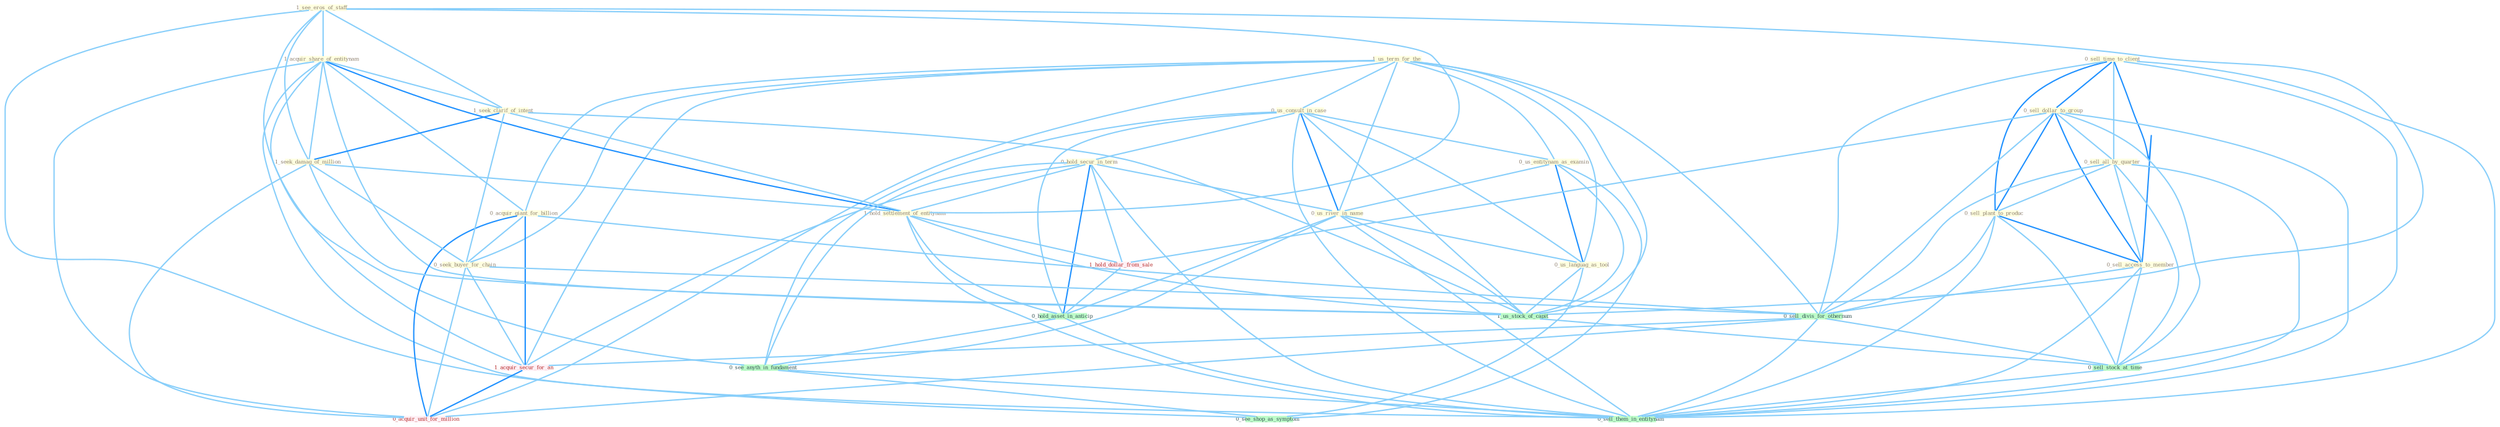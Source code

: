 Graph G{ 
    node
    [shape=polygon,style=filled,width=.5,height=.06,color="#BDFCC9",fixedsize=true,fontsize=4,
    fontcolor="#2f4f4f"];
    {node
    [color="#ffffe0", fontcolor="#8b7d6b"] "1_us_term_for_the " "1_see_eros_of_staff " "1_acquir_share_of_entitynam " "0_acquir_giant_for_billion " "0_us_consult_in_case " "1_seek_clarif_of_intent " "0_us_entitynam_as_examin " "0_hold_secur_in_term " "0_sell_time_to_client " "0_sell_dollar_to_group " "0_us_river_in_name " "1_seek_damag_of_million " "0_sell_all_by_quarter " "0_seek_buyer_for_chain " "0_sell_plant_to_produc " "0_us_languag_as_tool " "1_hold_settlement_of_entitynam " "0_sell_access_to_member "}
{node [color="#fff0f5", fontcolor="#b22222"] "1_acquir_secur_for_an " "1_hold_dollar_from_sale " "0_acquir_unit_for_million "}
edge [color="#B0E2FF"];

	"1_us_term_for_the " -- "0_acquir_giant_for_billion " [w="1", color="#87cefa" ];
	"1_us_term_for_the " -- "0_us_consult_in_case " [w="1", color="#87cefa" ];
	"1_us_term_for_the " -- "0_us_entitynam_as_examin " [w="1", color="#87cefa" ];
	"1_us_term_for_the " -- "0_us_river_in_name " [w="1", color="#87cefa" ];
	"1_us_term_for_the " -- "0_seek_buyer_for_chain " [w="1", color="#87cefa" ];
	"1_us_term_for_the " -- "0_us_languag_as_tool " [w="1", color="#87cefa" ];
	"1_us_term_for_the " -- "0_sell_divis_for_othernum " [w="1", color="#87cefa" ];
	"1_us_term_for_the " -- "1_acquir_secur_for_an " [w="1", color="#87cefa" ];
	"1_us_term_for_the " -- "1_us_stock_of_capit " [w="1", color="#87cefa" ];
	"1_us_term_for_the " -- "0_acquir_unit_for_million " [w="1", color="#87cefa" ];
	"1_see_eros_of_staff " -- "1_acquir_share_of_entitynam " [w="1", color="#87cefa" ];
	"1_see_eros_of_staff " -- "1_seek_clarif_of_intent " [w="1", color="#87cefa" ];
	"1_see_eros_of_staff " -- "1_seek_damag_of_million " [w="1", color="#87cefa" ];
	"1_see_eros_of_staff " -- "1_hold_settlement_of_entitynam " [w="1", color="#87cefa" ];
	"1_see_eros_of_staff " -- "1_us_stock_of_capit " [w="1", color="#87cefa" ];
	"1_see_eros_of_staff " -- "0_see_anyth_in_fundament " [w="1", color="#87cefa" ];
	"1_see_eros_of_staff " -- "0_see_shop_as_symptom " [w="1", color="#87cefa" ];
	"1_acquir_share_of_entitynam " -- "0_acquir_giant_for_billion " [w="1", color="#87cefa" ];
	"1_acquir_share_of_entitynam " -- "1_seek_clarif_of_intent " [w="1", color="#87cefa" ];
	"1_acquir_share_of_entitynam " -- "1_seek_damag_of_million " [w="1", color="#87cefa" ];
	"1_acquir_share_of_entitynam " -- "1_hold_settlement_of_entitynam " [w="2", color="#1e90ff" , len=0.8];
	"1_acquir_share_of_entitynam " -- "1_acquir_secur_for_an " [w="1", color="#87cefa" ];
	"1_acquir_share_of_entitynam " -- "1_us_stock_of_capit " [w="1", color="#87cefa" ];
	"1_acquir_share_of_entitynam " -- "0_acquir_unit_for_million " [w="1", color="#87cefa" ];
	"1_acquir_share_of_entitynam " -- "0_sell_them_in_entitynam " [w="1", color="#87cefa" ];
	"0_acquir_giant_for_billion " -- "0_seek_buyer_for_chain " [w="1", color="#87cefa" ];
	"0_acquir_giant_for_billion " -- "0_sell_divis_for_othernum " [w="1", color="#87cefa" ];
	"0_acquir_giant_for_billion " -- "1_acquir_secur_for_an " [w="2", color="#1e90ff" , len=0.8];
	"0_acquir_giant_for_billion " -- "0_acquir_unit_for_million " [w="2", color="#1e90ff" , len=0.8];
	"0_us_consult_in_case " -- "0_us_entitynam_as_examin " [w="1", color="#87cefa" ];
	"0_us_consult_in_case " -- "0_hold_secur_in_term " [w="1", color="#87cefa" ];
	"0_us_consult_in_case " -- "0_us_river_in_name " [w="2", color="#1e90ff" , len=0.8];
	"0_us_consult_in_case " -- "0_us_languag_as_tool " [w="1", color="#87cefa" ];
	"0_us_consult_in_case " -- "1_us_stock_of_capit " [w="1", color="#87cefa" ];
	"0_us_consult_in_case " -- "0_hold_asset_in_anticip " [w="1", color="#87cefa" ];
	"0_us_consult_in_case " -- "0_see_anyth_in_fundament " [w="1", color="#87cefa" ];
	"0_us_consult_in_case " -- "0_sell_them_in_entitynam " [w="1", color="#87cefa" ];
	"1_seek_clarif_of_intent " -- "1_seek_damag_of_million " [w="2", color="#1e90ff" , len=0.8];
	"1_seek_clarif_of_intent " -- "0_seek_buyer_for_chain " [w="1", color="#87cefa" ];
	"1_seek_clarif_of_intent " -- "1_hold_settlement_of_entitynam " [w="1", color="#87cefa" ];
	"1_seek_clarif_of_intent " -- "1_us_stock_of_capit " [w="1", color="#87cefa" ];
	"0_us_entitynam_as_examin " -- "0_us_river_in_name " [w="1", color="#87cefa" ];
	"0_us_entitynam_as_examin " -- "0_us_languag_as_tool " [w="2", color="#1e90ff" , len=0.8];
	"0_us_entitynam_as_examin " -- "1_us_stock_of_capit " [w="1", color="#87cefa" ];
	"0_us_entitynam_as_examin " -- "0_see_shop_as_symptom " [w="1", color="#87cefa" ];
	"0_hold_secur_in_term " -- "0_us_river_in_name " [w="1", color="#87cefa" ];
	"0_hold_secur_in_term " -- "1_hold_settlement_of_entitynam " [w="1", color="#87cefa" ];
	"0_hold_secur_in_term " -- "1_acquir_secur_for_an " [w="1", color="#87cefa" ];
	"0_hold_secur_in_term " -- "1_hold_dollar_from_sale " [w="1", color="#87cefa" ];
	"0_hold_secur_in_term " -- "0_hold_asset_in_anticip " [w="2", color="#1e90ff" , len=0.8];
	"0_hold_secur_in_term " -- "0_see_anyth_in_fundament " [w="1", color="#87cefa" ];
	"0_hold_secur_in_term " -- "0_sell_them_in_entitynam " [w="1", color="#87cefa" ];
	"0_sell_time_to_client " -- "0_sell_dollar_to_group " [w="2", color="#1e90ff" , len=0.8];
	"0_sell_time_to_client " -- "0_sell_all_by_quarter " [w="1", color="#87cefa" ];
	"0_sell_time_to_client " -- "0_sell_plant_to_produc " [w="2", color="#1e90ff" , len=0.8];
	"0_sell_time_to_client " -- "0_sell_access_to_member " [w="2", color="#1e90ff" , len=0.8];
	"0_sell_time_to_client " -- "0_sell_divis_for_othernum " [w="1", color="#87cefa" ];
	"0_sell_time_to_client " -- "0_sell_stock_at_time " [w="1", color="#87cefa" ];
	"0_sell_time_to_client " -- "0_sell_them_in_entitynam " [w="1", color="#87cefa" ];
	"0_sell_dollar_to_group " -- "0_sell_all_by_quarter " [w="1", color="#87cefa" ];
	"0_sell_dollar_to_group " -- "0_sell_plant_to_produc " [w="2", color="#1e90ff" , len=0.8];
	"0_sell_dollar_to_group " -- "0_sell_access_to_member " [w="2", color="#1e90ff" , len=0.8];
	"0_sell_dollar_to_group " -- "0_sell_divis_for_othernum " [w="1", color="#87cefa" ];
	"0_sell_dollar_to_group " -- "1_hold_dollar_from_sale " [w="1", color="#87cefa" ];
	"0_sell_dollar_to_group " -- "0_sell_stock_at_time " [w="1", color="#87cefa" ];
	"0_sell_dollar_to_group " -- "0_sell_them_in_entitynam " [w="1", color="#87cefa" ];
	"0_us_river_in_name " -- "0_us_languag_as_tool " [w="1", color="#87cefa" ];
	"0_us_river_in_name " -- "1_us_stock_of_capit " [w="1", color="#87cefa" ];
	"0_us_river_in_name " -- "0_hold_asset_in_anticip " [w="1", color="#87cefa" ];
	"0_us_river_in_name " -- "0_see_anyth_in_fundament " [w="1", color="#87cefa" ];
	"0_us_river_in_name " -- "0_sell_them_in_entitynam " [w="1", color="#87cefa" ];
	"1_seek_damag_of_million " -- "0_seek_buyer_for_chain " [w="1", color="#87cefa" ];
	"1_seek_damag_of_million " -- "1_hold_settlement_of_entitynam " [w="1", color="#87cefa" ];
	"1_seek_damag_of_million " -- "1_us_stock_of_capit " [w="1", color="#87cefa" ];
	"1_seek_damag_of_million " -- "0_acquir_unit_for_million " [w="1", color="#87cefa" ];
	"0_sell_all_by_quarter " -- "0_sell_plant_to_produc " [w="1", color="#87cefa" ];
	"0_sell_all_by_quarter " -- "0_sell_access_to_member " [w="1", color="#87cefa" ];
	"0_sell_all_by_quarter " -- "0_sell_divis_for_othernum " [w="1", color="#87cefa" ];
	"0_sell_all_by_quarter " -- "0_sell_stock_at_time " [w="1", color="#87cefa" ];
	"0_sell_all_by_quarter " -- "0_sell_them_in_entitynam " [w="1", color="#87cefa" ];
	"0_seek_buyer_for_chain " -- "0_sell_divis_for_othernum " [w="1", color="#87cefa" ];
	"0_seek_buyer_for_chain " -- "1_acquir_secur_for_an " [w="1", color="#87cefa" ];
	"0_seek_buyer_for_chain " -- "0_acquir_unit_for_million " [w="1", color="#87cefa" ];
	"0_sell_plant_to_produc " -- "0_sell_access_to_member " [w="2", color="#1e90ff" , len=0.8];
	"0_sell_plant_to_produc " -- "0_sell_divis_for_othernum " [w="1", color="#87cefa" ];
	"0_sell_plant_to_produc " -- "0_sell_stock_at_time " [w="1", color="#87cefa" ];
	"0_sell_plant_to_produc " -- "0_sell_them_in_entitynam " [w="1", color="#87cefa" ];
	"0_us_languag_as_tool " -- "1_us_stock_of_capit " [w="1", color="#87cefa" ];
	"0_us_languag_as_tool " -- "0_see_shop_as_symptom " [w="1", color="#87cefa" ];
	"1_hold_settlement_of_entitynam " -- "1_us_stock_of_capit " [w="1", color="#87cefa" ];
	"1_hold_settlement_of_entitynam " -- "1_hold_dollar_from_sale " [w="1", color="#87cefa" ];
	"1_hold_settlement_of_entitynam " -- "0_hold_asset_in_anticip " [w="1", color="#87cefa" ];
	"1_hold_settlement_of_entitynam " -- "0_sell_them_in_entitynam " [w="1", color="#87cefa" ];
	"0_sell_access_to_member " -- "0_sell_divis_for_othernum " [w="1", color="#87cefa" ];
	"0_sell_access_to_member " -- "0_sell_stock_at_time " [w="1", color="#87cefa" ];
	"0_sell_access_to_member " -- "0_sell_them_in_entitynam " [w="1", color="#87cefa" ];
	"0_sell_divis_for_othernum " -- "1_acquir_secur_for_an " [w="1", color="#87cefa" ];
	"0_sell_divis_for_othernum " -- "0_sell_stock_at_time " [w="1", color="#87cefa" ];
	"0_sell_divis_for_othernum " -- "0_acquir_unit_for_million " [w="1", color="#87cefa" ];
	"0_sell_divis_for_othernum " -- "0_sell_them_in_entitynam " [w="1", color="#87cefa" ];
	"1_acquir_secur_for_an " -- "0_acquir_unit_for_million " [w="2", color="#1e90ff" , len=0.8];
	"1_us_stock_of_capit " -- "0_sell_stock_at_time " [w="1", color="#87cefa" ];
	"1_hold_dollar_from_sale " -- "0_hold_asset_in_anticip " [w="1", color="#87cefa" ];
	"0_hold_asset_in_anticip " -- "0_see_anyth_in_fundament " [w="1", color="#87cefa" ];
	"0_hold_asset_in_anticip " -- "0_sell_them_in_entitynam " [w="1", color="#87cefa" ];
	"0_sell_stock_at_time " -- "0_sell_them_in_entitynam " [w="1", color="#87cefa" ];
	"0_see_anyth_in_fundament " -- "0_see_shop_as_symptom " [w="1", color="#87cefa" ];
	"0_see_anyth_in_fundament " -- "0_sell_them_in_entitynam " [w="1", color="#87cefa" ];
}